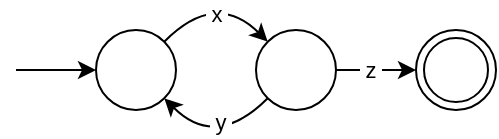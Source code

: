 <mxfile version="13.0.3" type="device"><diagram id="WgSyp1Utcv7mzUsIhgDT" name="Page-1"><mxGraphModel dx="946" dy="642" grid="1" gridSize="10" guides="1" tooltips="1" connect="1" arrows="1" fold="1" page="1" pageScale="1" pageWidth="827" pageHeight="1169" math="0" shadow="0"><root><mxCell id="0"/><mxCell id="1" parent="0"/><mxCell id="nLo5AETCh5mV_u-QO7Ye-4" style="orthogonalLoop=1;jettySize=auto;html=1;exitX=1;exitY=0;exitDx=0;exitDy=0;entryX=0;entryY=0;entryDx=0;entryDy=0;curved=1;" parent="1" source="nLo5AETCh5mV_u-QO7Ye-1" target="nLo5AETCh5mV_u-QO7Ye-2" edge="1"><mxGeometry relative="1" as="geometry"><Array as="points"><mxPoint x="110" y="20"/></Array></mxGeometry></mxCell><mxCell id="Hgdo45iwVwj0w1Gq2cEh-1" value="&amp;nbsp;x&amp;nbsp;" style="edgeLabel;html=1;align=center;verticalAlign=middle;resizable=0;points=[];" vertex="1" connectable="0" parent="nLo5AETCh5mV_u-QO7Ye-4"><mxGeometry x="-0.232" y="-8" relative="1" as="geometry"><mxPoint as="offset"/></mxGeometry></mxCell><mxCell id="nLo5AETCh5mV_u-QO7Ye-1" value="" style="ellipse;whiteSpace=wrap;html=1;aspect=fixed;" parent="1" vertex="1"><mxGeometry x="50" y="40" width="40" height="40" as="geometry"/></mxCell><mxCell id="nLo5AETCh5mV_u-QO7Ye-5" style="edgeStyle=none;curved=1;orthogonalLoop=1;jettySize=auto;html=1;exitX=0;exitY=1;exitDx=0;exitDy=0;entryX=1;entryY=1;entryDx=0;entryDy=0;" parent="1" source="nLo5AETCh5mV_u-QO7Ye-2" target="nLo5AETCh5mV_u-QO7Ye-1" edge="1"><mxGeometry relative="1" as="geometry"><Array as="points"><mxPoint x="110" y="100"/></Array></mxGeometry></mxCell><mxCell id="Hgdo45iwVwj0w1Gq2cEh-2" value="&amp;nbsp;y&amp;nbsp;" style="edgeLabel;html=1;align=center;verticalAlign=middle;resizable=0;points=[];" vertex="1" connectable="0" parent="nLo5AETCh5mV_u-QO7Ye-5"><mxGeometry x="-0.271" y="-8" relative="1" as="geometry"><mxPoint y="-1" as="offset"/></mxGeometry></mxCell><mxCell id="nLo5AETCh5mV_u-QO7Ye-6" style="edgeStyle=none;curved=1;orthogonalLoop=1;jettySize=auto;html=1;exitX=1;exitY=0.5;exitDx=0;exitDy=0;entryX=0;entryY=0.5;entryDx=0;entryDy=0;" parent="1" source="nLo5AETCh5mV_u-QO7Ye-2" target="nLo5AETCh5mV_u-QO7Ye-8" edge="1"><mxGeometry relative="1" as="geometry"><mxPoint x="210" y="60" as="targetPoint"/></mxGeometry></mxCell><mxCell id="Hgdo45iwVwj0w1Gq2cEh-3" value="&amp;nbsp;z&amp;nbsp;" style="edgeLabel;html=1;align=center;verticalAlign=middle;resizable=0;points=[];" vertex="1" connectable="0" parent="nLo5AETCh5mV_u-QO7Ye-6"><mxGeometry x="-0.15" relative="1" as="geometry"><mxPoint as="offset"/></mxGeometry></mxCell><mxCell id="nLo5AETCh5mV_u-QO7Ye-2" value="" style="ellipse;whiteSpace=wrap;html=1;aspect=fixed;" parent="1" vertex="1"><mxGeometry x="130" y="40" width="40" height="40" as="geometry"/></mxCell><mxCell id="nLo5AETCh5mV_u-QO7Ye-7" value="" style="endArrow=classic;html=1;entryX=0;entryY=0.5;entryDx=0;entryDy=0;" parent="1" target="nLo5AETCh5mV_u-QO7Ye-1" edge="1"><mxGeometry width="50" height="50" relative="1" as="geometry"><mxPoint x="10" y="60" as="sourcePoint"/><mxPoint x="450" y="230" as="targetPoint"/></mxGeometry></mxCell><mxCell id="nLo5AETCh5mV_u-QO7Ye-8" value="" style="ellipse;shape=doubleEllipse;whiteSpace=wrap;html=1;aspect=fixed;" parent="1" vertex="1"><mxGeometry x="210" y="40" width="40" height="40" as="geometry"/></mxCell></root></mxGraphModel></diagram></mxfile>